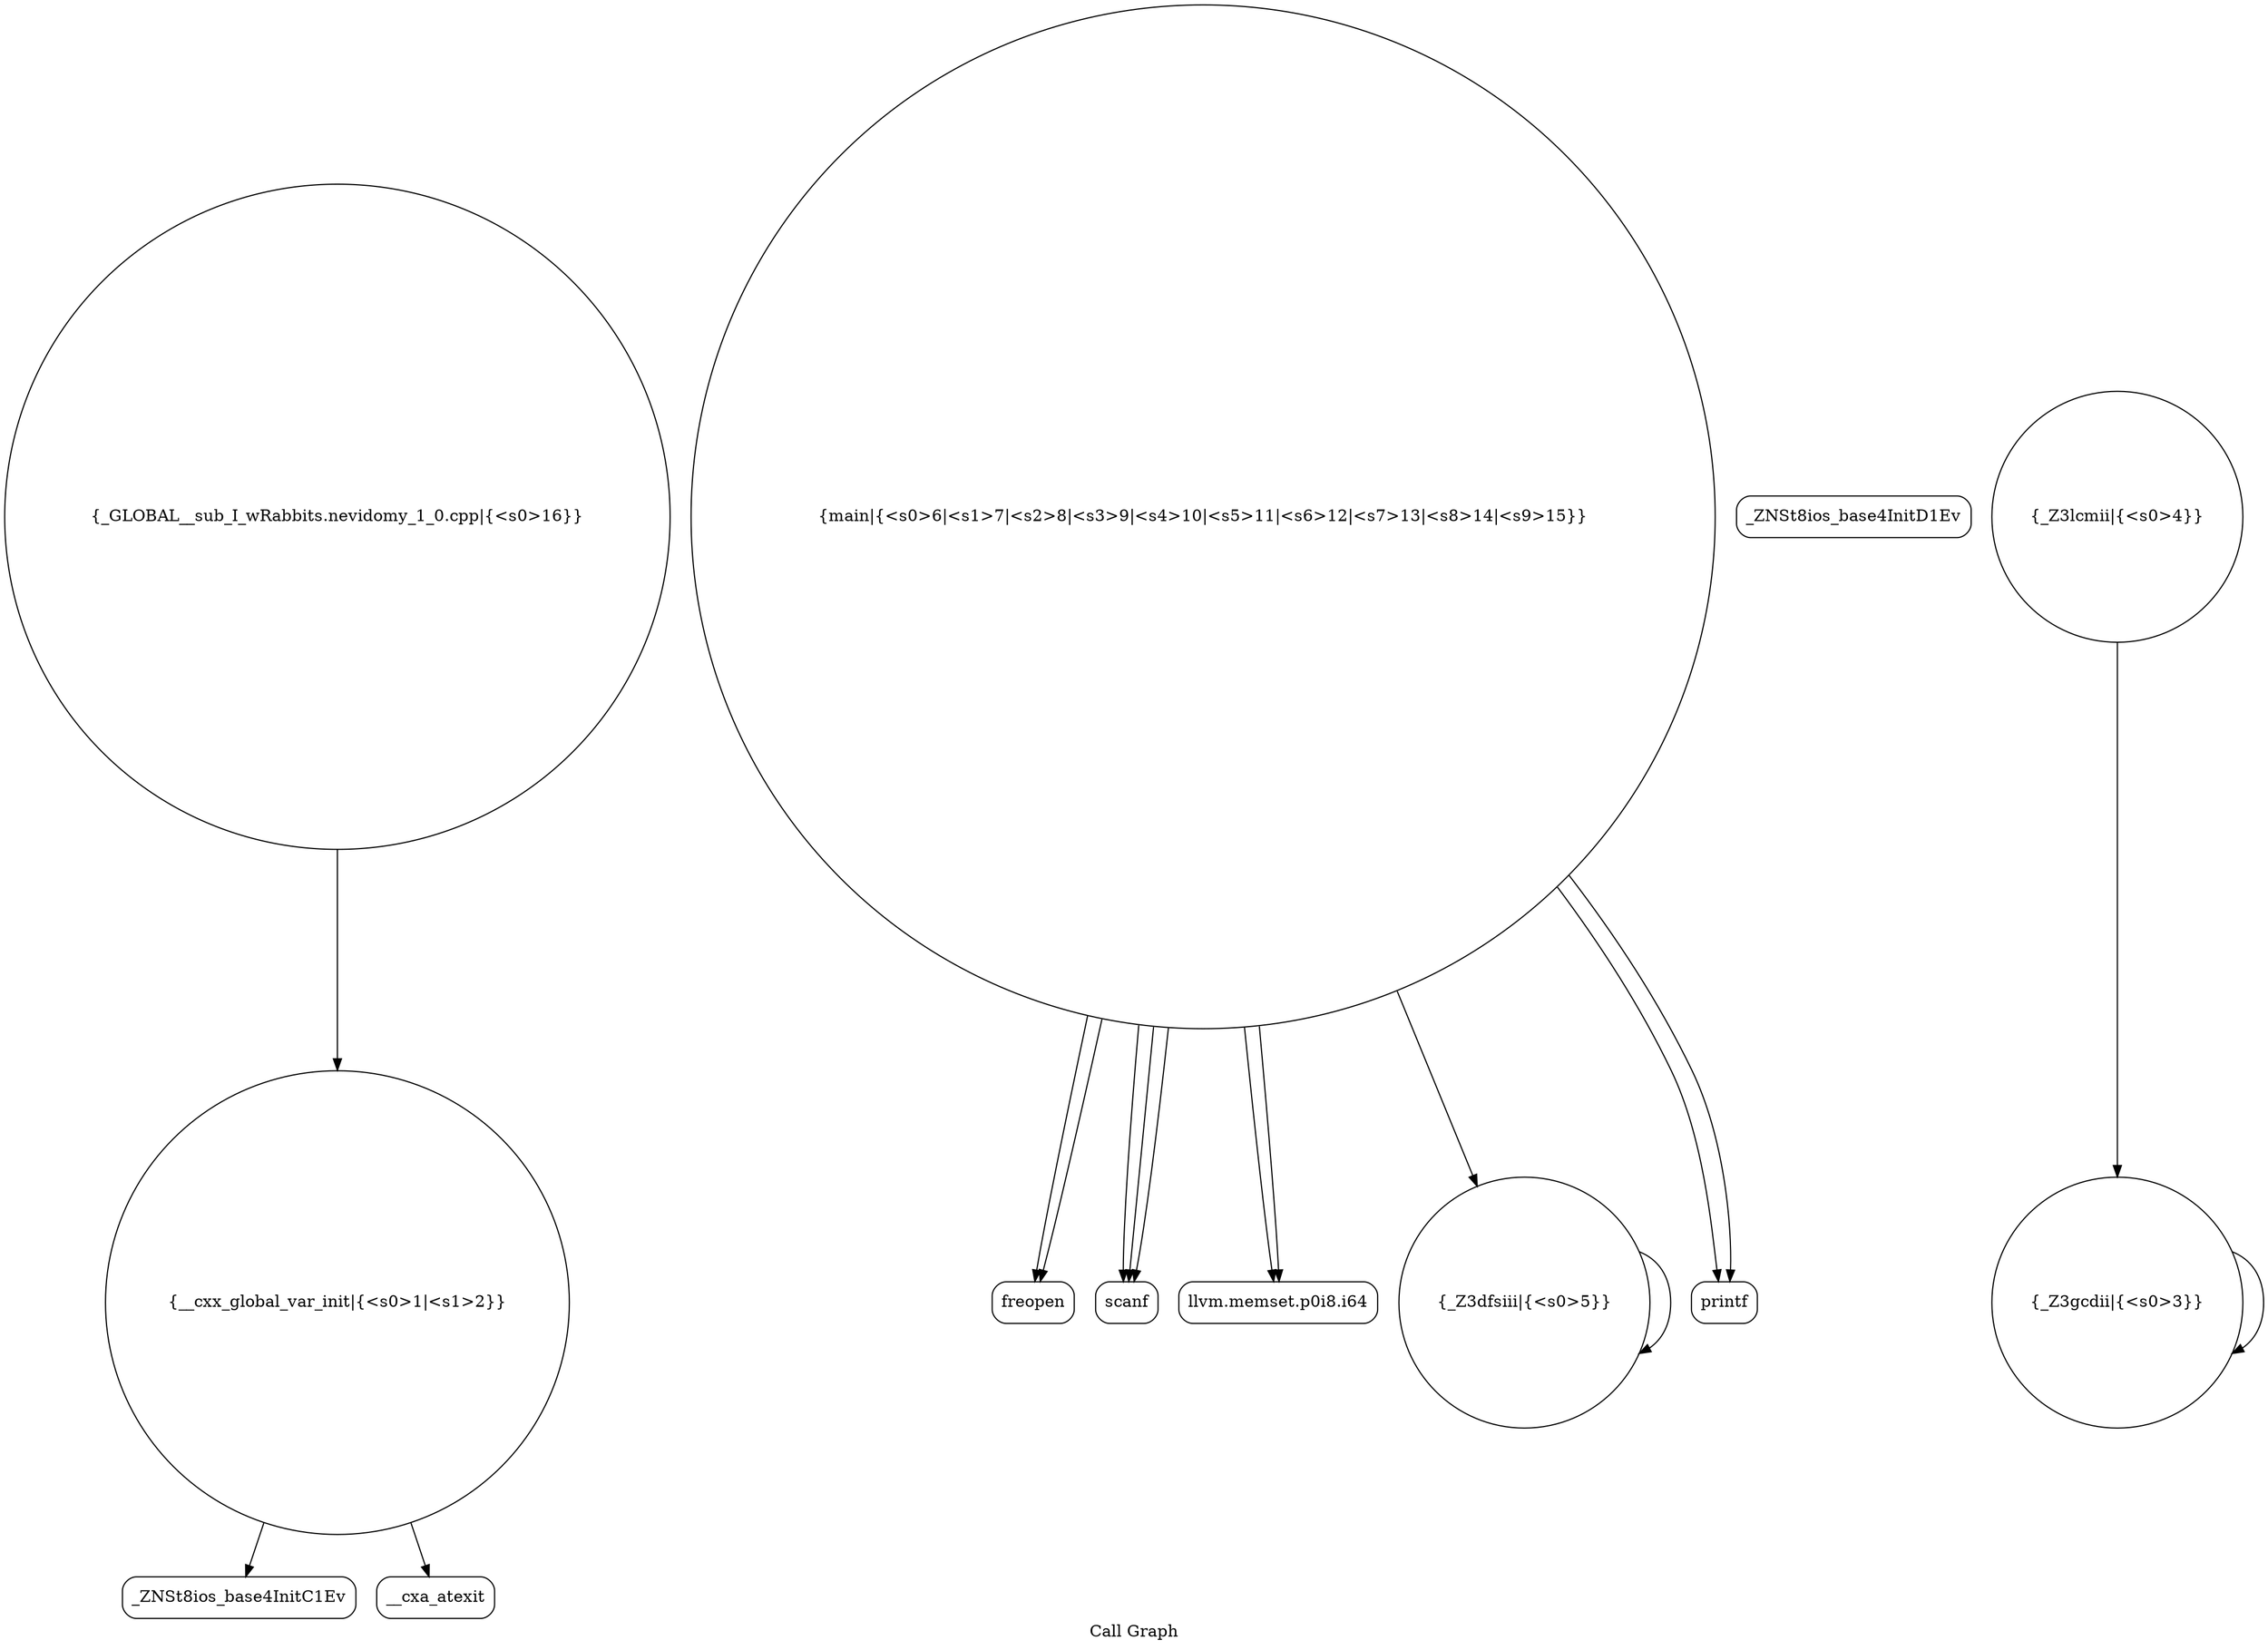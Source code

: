 digraph "Call Graph" {
	label="Call Graph";

	Node0x564f75e5b840 [shape=record,shape=circle,label="{__cxx_global_var_init|{<s0>1|<s1>2}}"];
	Node0x564f75e5b840:s0 -> Node0x564f75e5bcd0[color=black];
	Node0x564f75e5b840:s1 -> Node0x564f75e5bdd0[color=black];
	Node0x564f75e5bfd0 [shape=record,shape=circle,label="{main|{<s0>6|<s1>7|<s2>8|<s3>9|<s4>10|<s5>11|<s6>12|<s7>13|<s8>14|<s9>15}}"];
	Node0x564f75e5bfd0:s0 -> Node0x564f75e5c050[color=black];
	Node0x564f75e5bfd0:s1 -> Node0x564f75e5c050[color=black];
	Node0x564f75e5bfd0:s2 -> Node0x564f75e5c0d0[color=black];
	Node0x564f75e5bfd0:s3 -> Node0x564f75e5c0d0[color=black];
	Node0x564f75e5bfd0:s4 -> Node0x564f75e5c0d0[color=black];
	Node0x564f75e5bfd0:s5 -> Node0x564f75e5c150[color=black];
	Node0x564f75e5bfd0:s6 -> Node0x564f75e5bf50[color=black];
	Node0x564f75e5bfd0:s7 -> Node0x564f75e5c150[color=black];
	Node0x564f75e5bfd0:s8 -> Node0x564f75e5c1d0[color=black];
	Node0x564f75e5bfd0:s9 -> Node0x564f75e5c1d0[color=black];
	Node0x564f75e5bd50 [shape=record,shape=Mrecord,label="{_ZNSt8ios_base4InitD1Ev}"];
	Node0x564f75e5c0d0 [shape=record,shape=Mrecord,label="{scanf}"];
	Node0x564f75e5be50 [shape=record,shape=circle,label="{_Z3gcdii|{<s0>3}}"];
	Node0x564f75e5be50:s0 -> Node0x564f75e5be50[color=black];
	Node0x564f75e5c1d0 [shape=record,shape=Mrecord,label="{printf}"];
	Node0x564f75e5bf50 [shape=record,shape=circle,label="{_Z3dfsiii|{<s0>5}}"];
	Node0x564f75e5bf50:s0 -> Node0x564f75e5bf50[color=black];
	Node0x564f75e5bcd0 [shape=record,shape=Mrecord,label="{_ZNSt8ios_base4InitC1Ev}"];
	Node0x564f75e5c050 [shape=record,shape=Mrecord,label="{freopen}"];
	Node0x564f75e5bdd0 [shape=record,shape=Mrecord,label="{__cxa_atexit}"];
	Node0x564f75e5c150 [shape=record,shape=Mrecord,label="{llvm.memset.p0i8.i64}"];
	Node0x564f75e5bed0 [shape=record,shape=circle,label="{_Z3lcmii|{<s0>4}}"];
	Node0x564f75e5bed0:s0 -> Node0x564f75e5be50[color=black];
	Node0x564f75e5c250 [shape=record,shape=circle,label="{_GLOBAL__sub_I_wRabbits.nevidomy_1_0.cpp|{<s0>16}}"];
	Node0x564f75e5c250:s0 -> Node0x564f75e5b840[color=black];
}
